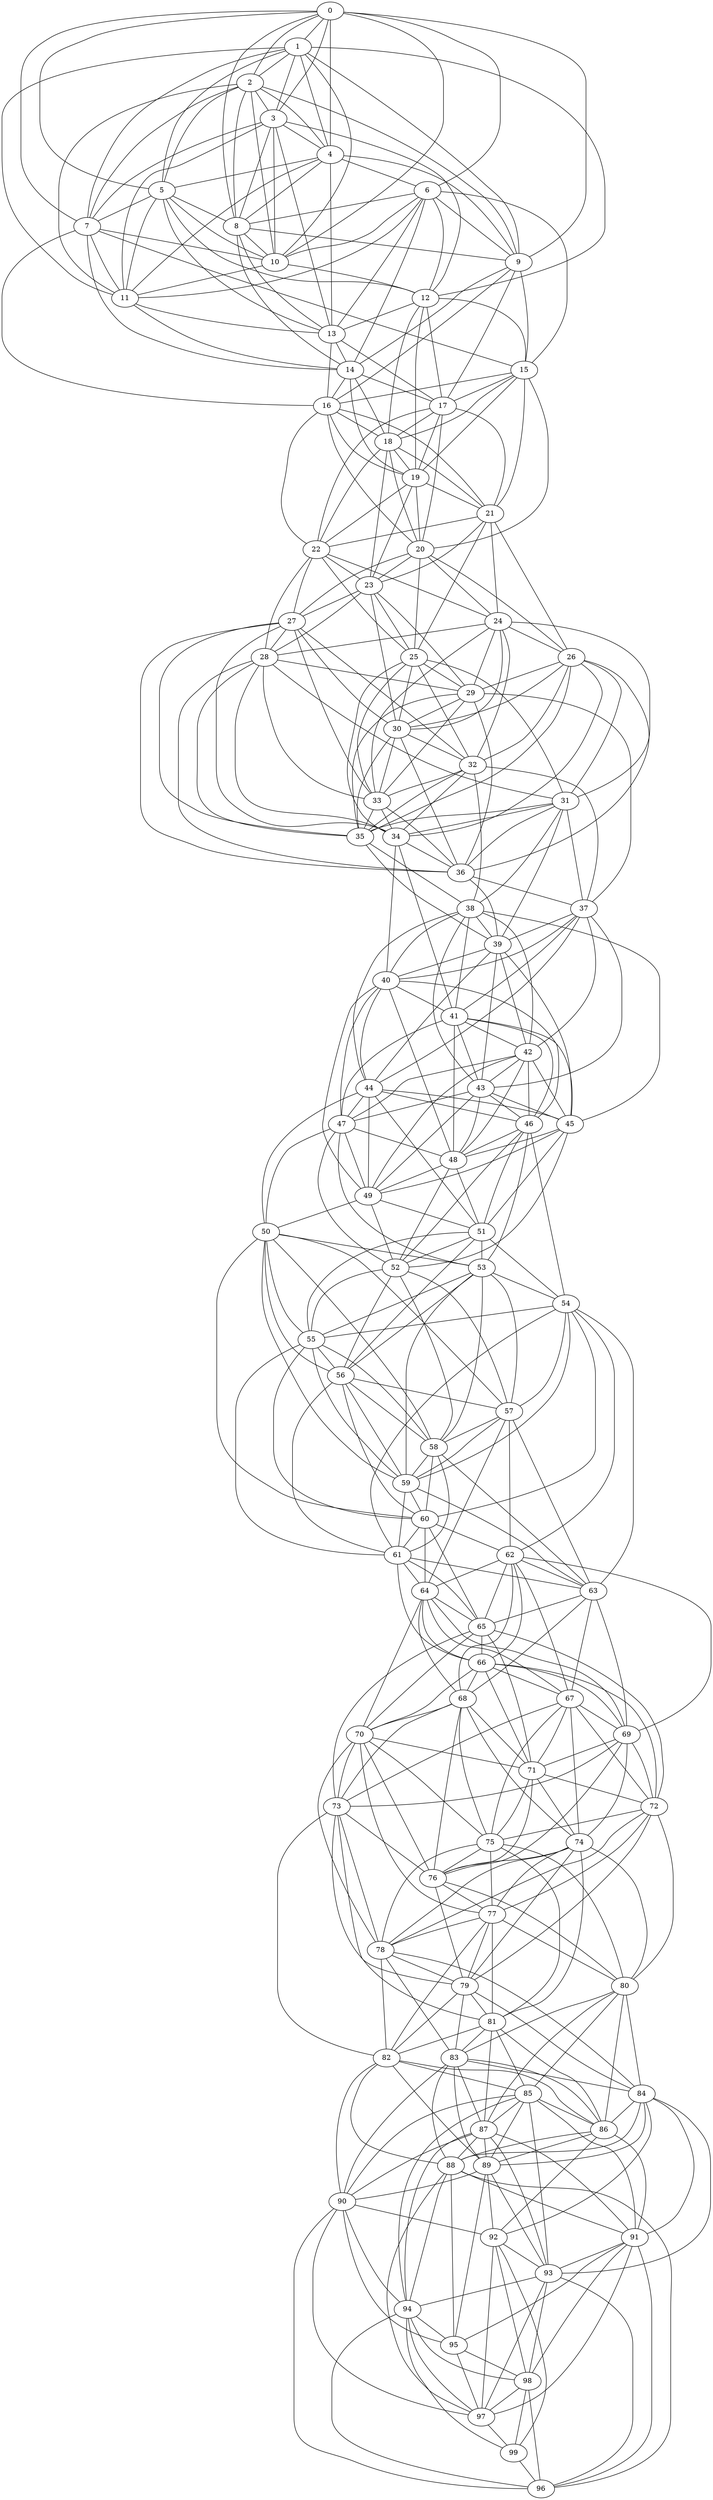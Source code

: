 graph G {
  "0";
  "1";
  "2";
  "3";
  "4";
  "5";
  "6";
  "7";
  "8";
  "9";
  "10";
  "11";
  "12";
  "13";
  "14";
  "15";
  "16";
  "17";
  "18";
  "19";
  "20";
  "21";
  "22";
  "23";
  "24";
  "25";
  "26";
  "27";
  "28";
  "29";
  "30";
  "31";
  "32";
  "33";
  "34";
  "35";
  "36";
  "37";
  "38";
  "39";
  "40";
  "41";
  "42";
  "43";
  "44";
  "45";
  "46";
  "47";
  "48";
  "49";
  "50";
  "51";
  "52";
  "53";
  "54";
  "55";
  "56";
  "57";
  "58";
  "59";
  "60";
  "61";
  "62";
  "63";
  "64";
  "65";
  "66";
  "67";
  "68";
  "69";
  "70";
  "71";
  "72";
  "73";
  "74";
  "75";
  "76";
  "77";
  "78";
  "79";
  "80";
  "81";
  "82";
  "83";
  "84";
  "85";
  "86";
  "87";
  "88";
  "89";
  "90";
  "91";
  "92";
  "93";
  "94";
  "95";
  "96";
  "97";
  "98";
  "99";
    "15" -- "21";
    "47" -- "53";
    "26" -- "30";
    "70" -- "73";
    "8" -- "9";
    "0" -- "5";
    "40" -- "41";
    "11" -- "14";
    "92" -- "97";
    "41" -- "42";
    "81" -- "87";
    "25" -- "34";
    "44" -- "47";
    "22" -- "28";
    "66" -- "71";
    "15" -- "16";
    "47" -- "48";
    "55" -- "61";
    "99" -- "96";
    "18" -- "21";
    "88" -- "95";
    "70" -- "77";
    "29" -- "36";
    "48" -- "49";
    "0" -- "9";
    "62" -- "69";
    "81" -- "82";
    "25" -- "29";
    "73" -- "78";
    "44" -- "51";
    "3" -- "10";
    "22" -- "23";
    "14" -- "19";
    "84" -- "93";
    "74" -- "79";
    "55" -- "56";
    "7" -- "16";
    "47" -- "52";
    "59" -- "63";
    "77" -- "80";
    "69" -- "76";
    "40" -- "49";
    "80" -- "85";
    "62" -- "64";
    "54" -- "60";
    "81" -- "86";
    "25" -- "33";
    "73" -- "82";
    "51" -- "54";
    "84" -- "88";
    "22" -- "27";
    "95" -- "97";
    "87" -- "93";
    "66" -- "70";
    "28" -- "34";
    "7" -- "11";
    "55" -- "60";
    "98" -- "96";
    "88" -- "94";
    "6" -- "15";
    "21" -- "22";
    "50" -- "58";
    "29" -- "35";
    "69" -- "71";
    "40" -- "44";
    "10" -- "12";
    "2" -- "8";
    "91" -- "95";
    "54" -- "55";
    "62" -- "68";
    "24" -- "32";
    "43" -- "45";
    "14" -- "18";
    "84" -- "92";
    "87" -- "88";
    "17" -- "20";
    "28" -- "29";
    "68" -- "74";
    "6" -- "10";
    "50" -- "53";
    "29" -- "30";
    "77" -- "79";
    "21" -- "26";
    "80" -- "84";
    "39" -- "43";
    "2" -- "3";
    "83" -- "86";
    "62" -- "63";
    "54" -- "59";
    "94" -- "95";
    "3" -- "4";
    "51" -- "53";
    "43" -- "49";
    "36" -- "37";
    "65" -- "73";
    "28" -- "33";
    "6" -- "14";
    "58" -- "61";
    "50" -- "57";
    "61" -- "66";
    "31" -- "34";
    "10" -- "11";
    "2" -- "7";
    "83" -- "90";
    "54" -- "63";
    "94" -- "99";
    "32" -- "35";
    "16" -- "18";
    "24" -- "31";
    "64" -- "67";
    "72" -- "80";
    "84" -- "91";
    "5" -- "8";
    "17" -- "19";
    "9" -- "15";
    "49" -- "51";
    "57" -- "64";
    "76" -- "77";
    "68" -- "73";
    "6" -- "9";
    "42" -- "48";
    "90" -- "97";
    "39" -- "42";
    "23" -- "25";
    "31" -- "38";
    "2" -- "11";
    "91" -- "98";
    "75" -- "81";
    "13" -- "17";
    "24" -- "26";
    "72" -- "75";
    "16" -- "22";
    "87" -- "91";
    "5" -- "12";
    "57" -- "59";
    "65" -- "72";
    "27" -- "36";
    "6" -- "13";
    "79" -- "83";
    "42" -- "43";
    "50" -- "56";
    "90" -- "92";
    "82" -- "88";
    "20" -- "24";
    "23" -- "29";
    "91" -- "93";
    "75" -- "76";
    "83" -- "89";
    "1" -- "10";
    "94" -- "98";
    "53" -- "57";
    "24" -- "30";
    "64" -- "66";
    "72" -- "79";
    "5" -- "7";
    "38" -- "41";
    "46" -- "54";
    "9" -- "14";
    "49" -- "50";
    "57" -- "63";
    "97" -- "99";
    "89" -- "95";
    "30" -- "36";
    "71" -- "74";
    "42" -- "47";
    "90" -- "96";
    "12" -- "15";
    "60" -- "64";
    "4" -- "11";
    "31" -- "37";
    "83" -- "84";
    "75" -- "80";
    "1" -- "5";
    "13" -- "16";
    "45" -- "48";
    "93" -- "97";
    "37" -- "44";
    "16" -- "21";
    "56" -- "57";
    "64" -- "70";
    "85" -- "93";
    "26" -- "34";
    "67" -- "72";
    "5" -- "11";
    "38" -- "45";
    "57" -- "58";
    "89" -- "90";
    "8" -- "13";
    "19" -- "22";
    "27" -- "35";
    "79" -- "82";
    "63" -- "65";
    "41" -- "46";
    "20" -- "23";
    "4" -- "6";
    "12" -- "19";
    "52" -- "55";
    "23" -- "28";
    "1" -- "9";
    "53" -- "56";
    "37" -- "39";
    "45" -- "52";
    "64" -- "65";
    "56" -- "61";
    "15" -- "20";
    "26" -- "29";
    "38" -- "40";
    "86" -- "89";
    "98" -- "97";
    "0" -- "4";
    "27" -- "30";
    "11" -- "13";
    "30" -- "35";
    "63" -- "69";
    "44" -- "46";
    "1" -- "4";
    "93" -- "96";
    "37" -- "43";
    "18" -- "20";
    "67" -- "71";
    "70" -- "76";
    "0" -- "8";
    "19" -- "21";
    "41" -- "45";
    "4" -- "5";
    "44" -- "50";
    "74" -- "78";
    "45" -- "51";
    "85" -- "87";
    "15" -- "19";
    "7" -- "15";
    "67" -- "75";
    "70" -- "71";
    "78" -- "84";
    "0" -- "3";
    "48" -- "52";
    "40" -- "48";
    "63" -- "68";
    "33" -- "36";
    "81" -- "85";
    "25" -- "32";
    "4" -- "9";
    "44" -- "45";
    "52" -- "58";
    "73" -- "81";
    "3" -- "13";
    "66" -- "69";
    "37" -- "42";
    "85" -- "91";
    "7" -- "10";
    "55" -- "59";
    "18" -- "19";
    "26" -- "32";
    "70" -- "75";
    "0" -- "7";
    "92" -- "99";
    "62" -- "67";
    "73" -- "76";
    "44" -- "49";
    "3" -- "8";
    "14" -- "17";
    "74" -- "77";
    "85" -- "86";
    "15" -- "18";
    "7" -- "14";
    "47" -- "50";
    "18" -- "23";
    "59" -- "61";
    "88" -- "97";
    "77" -- "78";
    "21" -- "25";
    "0" -- "2";
    "69" -- "74";
    "48" -- "51";
    "40" -- "47";
    "80" -- "83";
    "33" -- "35";
    "25" -- "31";
    "51" -- "52";
    "3" -- "12";
    "43" -- "48";
    "22" -- "25";
    "84" -- "86";
    "66" -- "68";
    "55" -- "58";
    "58" -- "60";
    "29" -- "33";
    "77" -- "82";
    "61" -- "65";
    "80" -- "87";
    "62" -- "66";
    "54" -- "62";
    "32" -- "34";
    "3" -- "7";
    "51" -- "56";
    "35" -- "39";
    "14" -- "16";
    "17" -- "18";
    "28" -- "36";
    "47" -- "49";
    "6" -- "8";
    "88" -- "96";
    "21" -- "24";
    "50" -- "60";
    "29" -- "37";
    "69" -- "73";
    "2" -- "10";
    "91" -- "97";
    "54" -- "57";
    "32" -- "38";
    "3" -- "11";
    "43" -- "47";
    "87" -- "90";
    "17" -- "22";
    "65" -- "71";
    "28" -- "31";
    "76" -- "80";
    "68" -- "76";
    "88" -- "91";
    "6" -- "12";
    "58" -- "59";
    "50" -- "55";
    "77" -- "81";
    "61" -- "64";
    "80" -- "86";
    "39" -- "45";
    "2" -- "5";
    "83" -- "88";
    "62" -- "65";
    "54" -- "61";
    "94" -- "97";
    "32" -- "33";
    "24" -- "29";
    "72" -- "78";
    "51" -- "55";
    "35" -- "38";
    "84" -- "89";
    "95" -- "98";
    "87" -- "94";
    "46" -- "53";
    "65" -- "66";
    "57" -- "62";
    "36" -- "39";
    "28" -- "35";
    "68" -- "71";
    "58" -- "63";
    "42" -- "46";
    "98" -- "99";
    "21" -- "23";
    "50" -- "59";
    "69" -- "72";
    "90" -- "95";
    "20" -- "27";
    "39" -- "40";
    "31" -- "36";
    "2" -- "9";
    "91" -- "96";
    "32" -- "37";
    "16" -- "20";
    "24" -- "33";
    "64" -- "69";
    "43" -- "46";
    "87" -- "89";
    "5" -- "10";
    "46" -- "48";
    "38" -- "44";
    "17" -- "21";
    "65" -- "70";
    "9" -- "17";
    "76" -- "79";
    "68" -- "75";
    "27" -- "34";
    "6" -- "11";
    "79" -- "81";
    "82" -- "86";
    "61" -- "63";
    "12" -- "18";
    "39" -- "44";
    "23" -- "27";
    "2" -- "4";
    "83" -- "87";
    "94" -- "96";
    "53" -- "55";
    "24" -- "28";
    "72" -- "77";
    "56" -- "60";
    "38" -- "39";
    "46" -- "52";
    "86" -- "88";
    "89" -- "93";
    "68" -- "70";
    "71" -- "72";
    "42" -- "45";
    "90" -- "94";
    "82" -- "90";
    "12" -- "13";
    "20" -- "26";
    "60" -- "62";
    "31" -- "35";
    "75" -- "78";
    "1" -- "3";
    "1" -- "12";
    "13" -- "14";
    "53" -- "59";
    "16" -- "19";
    "64" -- "68";
    "38" -- "43";
    "78" -- "79";
    "86" -- "92";
    "9" -- "16";
    "49" -- "52";
    "19" -- "20";
    "27" -- "33";
    "71" -- "76";
    "42" -- "49";
    "82" -- "85";
    "12" -- "17";
    "4" -- "13";
    "31" -- "39";
    "1" -- "7";
    "34" -- "41";
    "53" -- "54";
    "56" -- "59";
    "26" -- "36";
    "67" -- "74";
    "5" -- "13";
    "46" -- "51";
    "78" -- "83";
    "89" -- "92";
    "27" -- "28";
    "30" -- "33";
    "79" -- "84";
    "63" -- "67";
    "82" -- "89";
    "41" -- "48";
    "20" -- "25";
    "4" -- "8";
    "60" -- "61";
    "52" -- "57";
    "23" -- "30";
    "75" -- "77";
    "1" -- "2";
    "34" -- "36";
    "1" -- "11";
    "74" -- "81";
    "53" -- "58";
    "37" -- "41";
    "93" -- "94";
    "85" -- "90";
    "26" -- "31";
    "67" -- "69";
    "38" -- "42";
    "86" -- "91";
    "8" -- "10";
    "0" -- "6";
    "27" -- "32";
    "92" -- "98";
    "71" -- "75";
    "41" -- "43";
    "60" -- "65";
    "34" -- "40";
    "74" -- "76";
    "66" -- "72";
    "45" -- "49";
    "93" -- "98";
    "56" -- "58";
    "85" -- "94";
    "15" -- "17";
    "18" -- "22";
    "59" -- "60";
    "26" -- "35";
    "67" -- "73";
    "78" -- "82";
    "70" -- "78";
    "0" -- "1";
    "8" -- "14";
    "0" -- "10";
    "40" -- "46";
    "19" -- "23";
    "92" -- "93";
    "30" -- "32";
    "33" -- "34";
    "41" -- "47";
    "25" -- "30";
    "81" -- "83";
    "73" -- "79";
    "52" -- "56";
    "22" -- "24";
    "66" -- "67";
    "74" -- "80";
    "37" -- "40";
    "85" -- "89";
}
